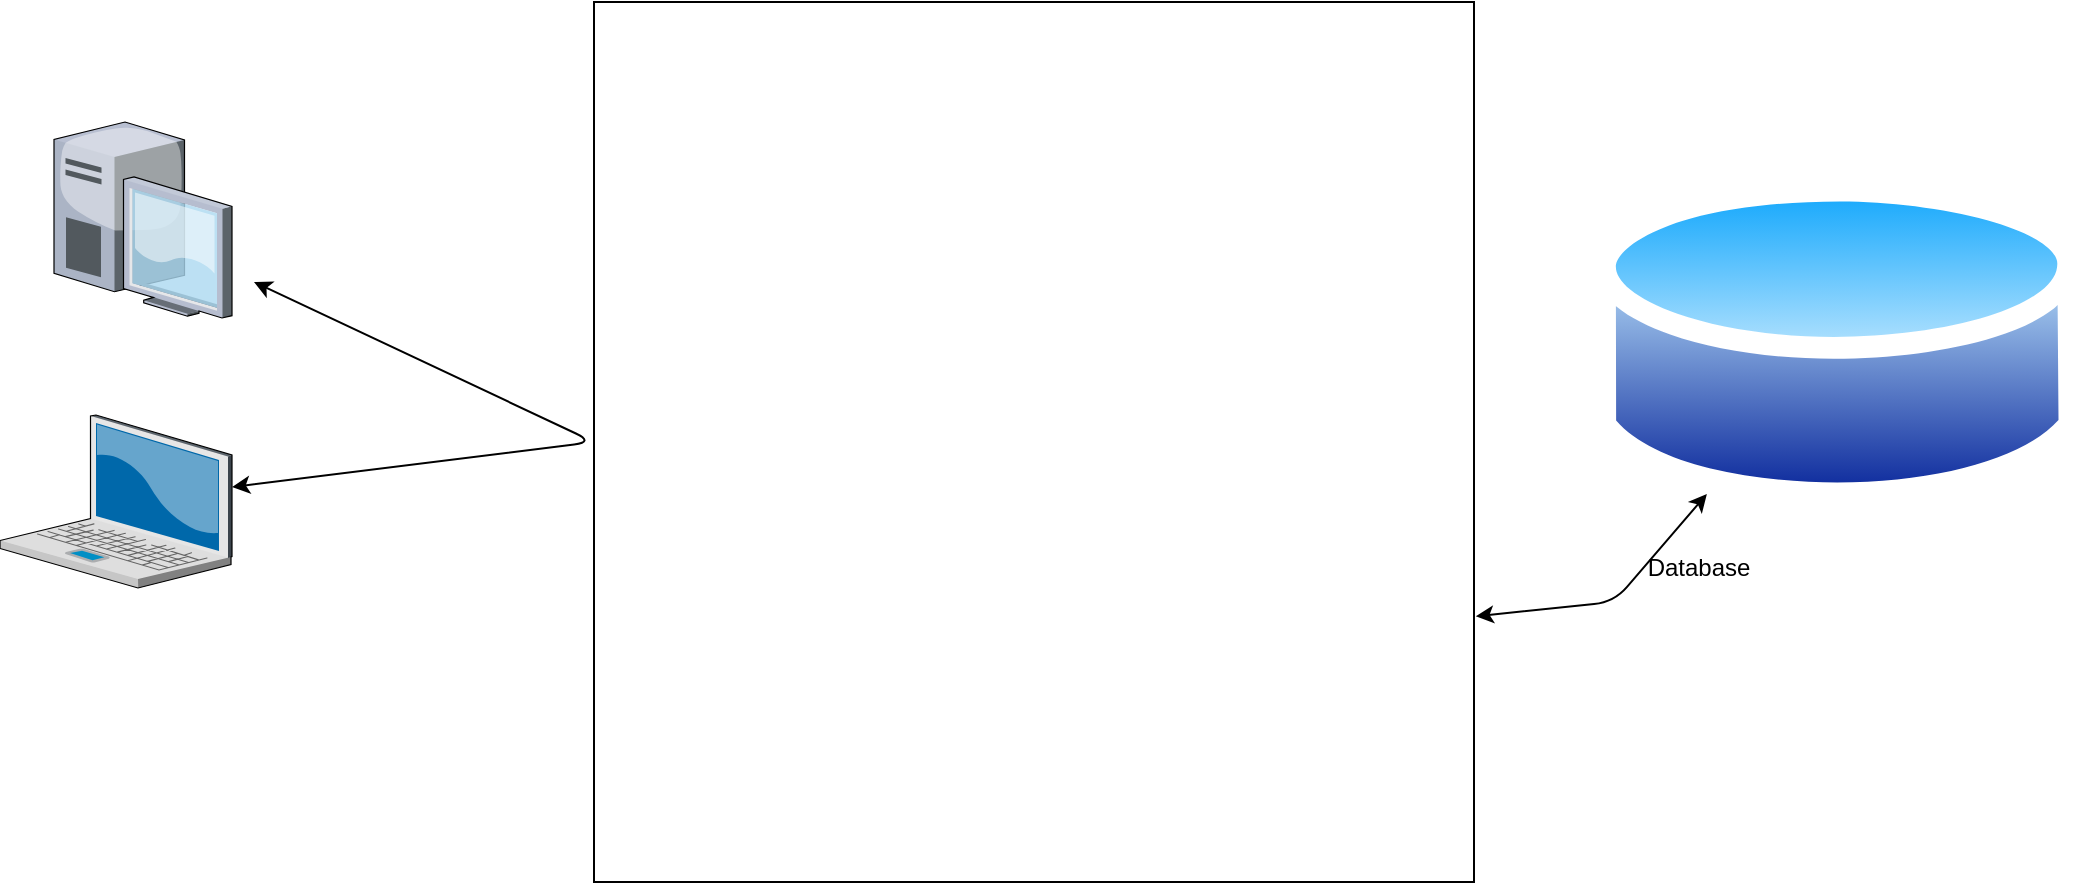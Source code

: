 <mxfile version="12.4.8" type="device"><diagram name="Page-1" id="822b0af5-4adb-64df-f703-e8dfc1f81529"><mxGraphModel dx="1422" dy="1612" grid="1" gridSize="10" guides="1" tooltips="1" connect="1" arrows="1" fold="1" page="1" pageScale="1" pageWidth="1100" pageHeight="850" background="#ffffff" math="0" shadow="0"><root><mxCell id="0"/><mxCell id="1" parent="0"/><mxCell id="zgjucB2pftw910qXfgDH-4" value="" style="verticalLabelPosition=bottom;aspect=fixed;html=1;verticalAlign=top;strokeColor=none;align=center;outlineConnect=0;shape=mxgraph.citrix.laptop_2;" vertex="1" parent="1"><mxGeometry x="33" y="-133.5" width="116" height="86.5" as="geometry"/></mxCell><mxCell id="zgjucB2pftw910qXfgDH-6" value="" style="verticalLabelPosition=bottom;aspect=fixed;html=1;verticalAlign=top;strokeColor=none;align=center;outlineConnect=0;shape=mxgraph.citrix.desktop;" vertex="1" parent="1"><mxGeometry x="60" y="-280" width="89" height="98" as="geometry"/></mxCell><mxCell id="zgjucB2pftw910qXfgDH-7" value="" style="aspect=fixed;perimeter=ellipsePerimeter;html=1;align=center;shadow=0;dashed=0;spacingTop=3;image;image=img/lib/active_directory/database.svg;" vertex="1" parent="1"><mxGeometry x="830" y="-260" width="243.21" height="180" as="geometry"/></mxCell><mxCell id="zgjucB2pftw910qXfgDH-8" value="Database" style="text;html=1;align=center;verticalAlign=middle;resizable=0;points=[];autosize=1;" vertex="1" parent="1"><mxGeometry x="847" y="-67" width="70" height="20" as="geometry"/></mxCell><mxCell id="zgjucB2pftw910qXfgDH-9" value="" style="whiteSpace=wrap;html=1;aspect=fixed;" vertex="1" parent="1"><mxGeometry x="330" y="-340" width="440" height="440" as="geometry"/></mxCell><mxCell id="zgjucB2pftw910qXfgDH-10" value="" style="endArrow=classic;startArrow=classic;html=1;" edge="1" parent="1" target="zgjucB2pftw910qXfgDH-4"><mxGeometry width="50" height="50" relative="1" as="geometry"><mxPoint x="160" y="-200" as="sourcePoint"/><mxPoint x="200" y="170" as="targetPoint"/><Array as="points"><mxPoint x="330" y="-120"/></Array></mxGeometry></mxCell><mxCell id="zgjucB2pftw910qXfgDH-12" value="" style="endArrow=classic;startArrow=classic;html=1;exitX=1.002;exitY=0.698;exitDx=0;exitDy=0;exitPerimeter=0;" edge="1" parent="1" source="zgjucB2pftw910qXfgDH-9" target="zgjucB2pftw910qXfgDH-7"><mxGeometry width="50" height="50" relative="1" as="geometry"><mxPoint x="80" y="490" as="sourcePoint"/><mxPoint x="874" y="113" as="targetPoint"/><Array as="points"><mxPoint x="840" y="-40"/></Array></mxGeometry></mxCell></root></mxGraphModel></diagram></mxfile>